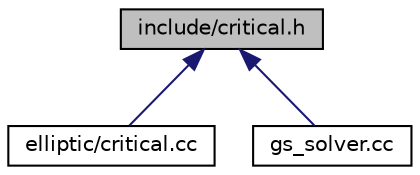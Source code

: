 digraph "include/critical.h"
{
  edge [fontname="Helvetica",fontsize="10",labelfontname="Helvetica",labelfontsize="10"];
  node [fontname="Helvetica",fontsize="10",shape=record];
  Node1 [label="include/critical.h",height=0.2,width=0.4,color="black", fillcolor="grey75", style="filled", fontcolor="black"];
  Node1 -> Node2 [dir="back",color="midnightblue",fontsize="10",style="solid",fontname="Helvetica"];
  Node2 [label="elliptic/critical.cc",height=0.2,width=0.4,color="black", fillcolor="white", style="filled",URL="$critical_8cc.html"];
  Node1 -> Node3 [dir="back",color="midnightblue",fontsize="10",style="solid",fontname="Helvetica"];
  Node3 [label="gs_solver.cc",height=0.2,width=0.4,color="black", fillcolor="white", style="filled",URL="$gs__solver_8cc.html"];
}
